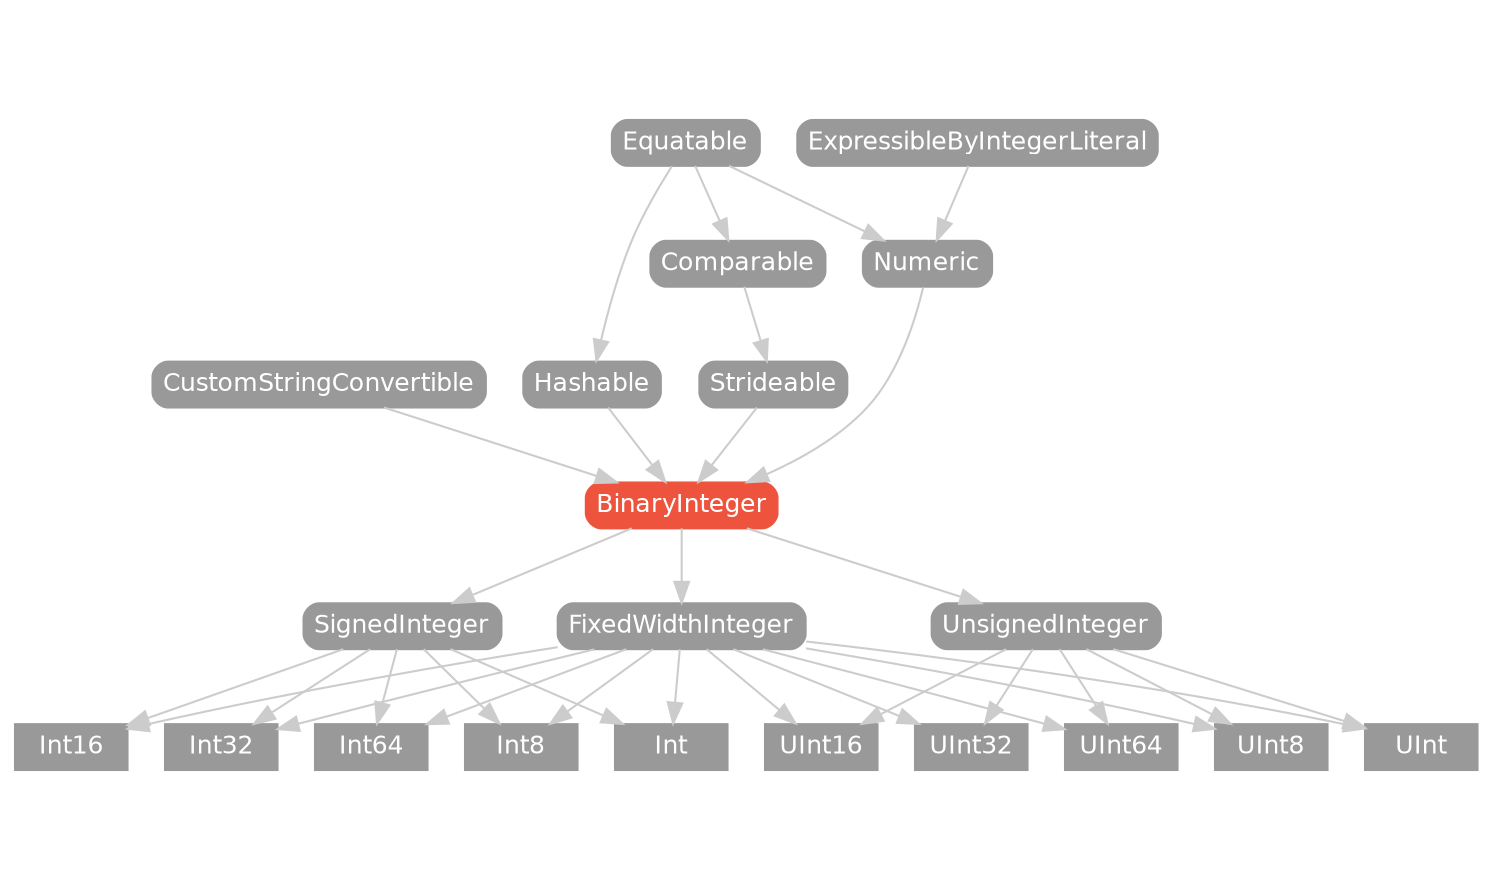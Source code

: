 strict digraph "BinaryInteger - Type Hierarchy - SwiftDoc.org" {
    pad="0.1,0.8"
    node [shape=box, style="filled,rounded", color="#999999", fillcolor="#999999", fontcolor=white, fontname=Helvetica, fontnames="Helvetica,sansserif", fontsize=12, margin="0.07,0.05", height="0.3"]
    edge [color="#cccccc"]
    "BinaryInteger" [URL="/protocol/BinaryInteger/", style="filled,rounded", fillcolor="#ee543d", color="#ee543d"]
    "Comparable" [URL="/protocol/Comparable/hierarchy/"]
    "CustomStringConvertible" [URL="/protocol/CustomStringConvertible/hierarchy/"]
    "Equatable" [URL="/protocol/Equatable/hierarchy/"]
    "ExpressibleByIntegerLiteral" [URL="/protocol/ExpressibleByIntegerLiteral/hierarchy/"]
    "FixedWidthInteger" [URL="/protocol/FixedWidthInteger/hierarchy/"]
    "Hashable" [URL="/protocol/Hashable/hierarchy/"]
    "Int" [URL="/type/Int/hierarchy/", style=filled]
    "Int16" [URL="/type/Int16/hierarchy/", style=filled]
    "Int32" [URL="/type/Int32/hierarchy/", style=filled]
    "Int64" [URL="/type/Int64/hierarchy/", style=filled]
    "Int8" [URL="/type/Int8/hierarchy/", style=filled]
    "Numeric" [URL="/protocol/Numeric/hierarchy/"]
    "SignedInteger" [URL="/protocol/SignedInteger/hierarchy/"]
    "Strideable" [URL="/protocol/Strideable/hierarchy/"]
    "UInt" [URL="/type/UInt/hierarchy/", style=filled]
    "UInt16" [URL="/type/UInt16/hierarchy/", style=filled]
    "UInt32" [URL="/type/UInt32/hierarchy/", style=filled]
    "UInt64" [URL="/type/UInt64/hierarchy/", style=filled]
    "UInt8" [URL="/type/UInt8/hierarchy/", style=filled]
    "UnsignedInteger" [URL="/protocol/UnsignedInteger/hierarchy/"]    "BinaryInteger" -> "FixedWidthInteger"
    "BinaryInteger" -> "SignedInteger"
    "BinaryInteger" -> "UnsignedInteger"
    "FixedWidthInteger" -> "Int"
    "FixedWidthInteger" -> "Int16"
    "FixedWidthInteger" -> "Int32"
    "FixedWidthInteger" -> "Int64"
    "FixedWidthInteger" -> "Int8"
    "FixedWidthInteger" -> "UInt"
    "FixedWidthInteger" -> "UInt16"
    "FixedWidthInteger" -> "UInt32"
    "FixedWidthInteger" -> "UInt64"
    "FixedWidthInteger" -> "UInt8"
    "SignedInteger" -> "Int"
    "SignedInteger" -> "Int16"
    "SignedInteger" -> "Int32"
    "SignedInteger" -> "Int64"
    "SignedInteger" -> "Int8"
    "UnsignedInteger" -> "UInt"
    "UnsignedInteger" -> "UInt16"
    "UnsignedInteger" -> "UInt32"
    "UnsignedInteger" -> "UInt64"
    "UnsignedInteger" -> "UInt8"
    "CustomStringConvertible" -> "BinaryInteger"
    "Hashable" -> "BinaryInteger"
    "Numeric" -> "BinaryInteger"
    "Strideable" -> "BinaryInteger"
    "Equatable" -> "Hashable"
    "Equatable" -> "Numeric"
    "ExpressibleByIntegerLiteral" -> "Numeric"
    "Comparable" -> "Strideable"
    "Equatable" -> "Comparable"
    subgraph Types {
        rank = max; "Int"; "Int16"; "Int32"; "Int64"; "Int8"; "UInt"; "UInt16"; "UInt32"; "UInt64"; "UInt8";
    }
}